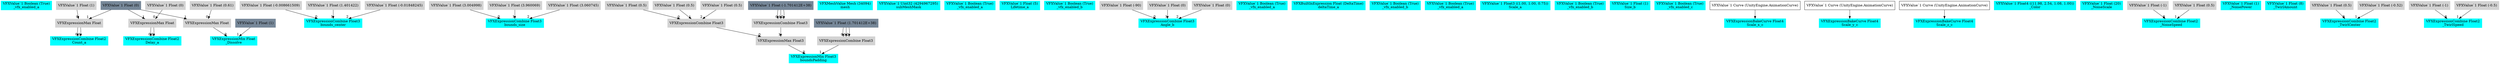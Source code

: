 digraph G {
node0 [shape="box" color="cyan" style="filled" label="VFXValue`1 Boolean (True)
_vfx_enabled_a"]
node1 [shape="box" color="cyan" style="filled" label="VFXExpressionCombine Float2
Count_a"]
node2 [shape="box" color="lightgray" style="filled" label="VFXExpressionMax Float"]
node3 [shape="box" color="lightgray" style="filled" label="VFXValue`1 Float (1)"]
node4 [shape="box" color="lightslategray" style="filled" label="VFXValue`1 Float (0)"]
node5 [shape="box" color="cyan" style="filled" label="VFXExpressionCombine Float2
Delay_a"]
node6 [shape="box" color="lightgray" style="filled" label="VFXExpressionMax Float"]
node7 [shape="box" color="lightgray" style="filled" label="VFXValue`1 Float (0)"]
node8 [shape="box" color="cyan" style="filled" label="VFXExpressionCombine Float3
bounds_center"]
node9 [shape="box" color="lightgray" style="filled" label="VFXValue`1 Float (-0.008661509)"]
node10 [shape="box" color="lightgray" style="filled" label="VFXValue`1 Float (1.401422)"]
node11 [shape="box" color="lightgray" style="filled" label="VFXValue`1 Float (-0.01848245)"]
node12 [shape="box" color="cyan" style="filled" label="VFXExpressionCombine Float3
bounds_size"]
node13 [shape="box" color="lightgray" style="filled" label="VFXValue`1 Float (3.004998)"]
node14 [shape="box" color="lightgray" style="filled" label="VFXValue`1 Float (3.960069)"]
node15 [shape="box" color="lightgray" style="filled" label="VFXValue`1 Float (3.060745)"]
node16 [shape="box" color="cyan" style="filled" label="VFXExpressionMin Float3
boundsPadding"]
node17 [shape="box" color="lightgray" style="filled" label="VFXExpressionMax Float3"]
node18 [shape="box" color="lightgray" style="filled" label="VFXExpressionCombine Float3"]
node19 [shape="box" color="lightgray" style="filled" label="VFXValue`1 Float (0.5)"]
node20 [shape="box" color="lightgray" style="filled" label="VFXValue`1 Float (0.5)"]
node21 [shape="box" color="lightgray" style="filled" label="VFXValue`1 Float (0.5)"]
node22 [shape="box" color="lightgray" style="filled" label="VFXExpressionCombine Float3"]
node23 [shape="box" color="lightslategray" style="filled" label="VFXValue`1 Float (-1.701412E+38)"]
node24 [shape="box" color="lightgray" style="filled" label="VFXExpressionCombine Float3"]
node25 [shape="box" color="lightslategray" style="filled" label="VFXValue`1 Float (1.701412E+38)"]
node26 [shape="box" color="cyan" style="filled" label="VFXMeshValue Mesh (34094)
mesh"]
node27 [shape="box" color="cyan" style="filled" label="VFXValue`1 Uint32 (4294967295)
subMeshMask"]
node28 [shape="box" color="cyan" style="filled" label="VFXValue`1 Boolean (True)
_vfx_enabled_a"]
node29 [shape="box" color="cyan" style="filled" label="VFXValue`1 Float (5)
Lifetime_a"]
node30 [shape="box" color="cyan" style="filled" label="VFXValue`1 Boolean (True)
_vfx_enabled_b"]
node31 [shape="box" color="cyan" style="filled" label="VFXExpressionCombine Float3
Angle_b"]
node32 [shape="box" color="lightgray" style="filled" label="VFXValue`1 Float (-90)"]
node33 [shape="box" color="lightgray" style="filled" label="VFXValue`1 Float (0)"]
node34 [shape="box" color="lightgray" style="filled" label="VFXValue`1 Float (0)"]
node35 [shape="box" color="cyan" style="filled" label="VFXValue`1 Boolean (True)
_vfx_enabled_a"]
node36 [shape="box" color="cyan" style="filled" label="VFXBuiltInExpression Float (DeltaTime)
deltaTime_a"]
node37 [shape="box" color="cyan" style="filled" label="VFXValue`1 Boolean (True)
_vfx_enabled_b"]
node38 [shape="box" color="cyan" style="filled" label="VFXValue`1 Boolean (True)
_vfx_enabled_a"]
node39 [shape="box" color="cyan" style="filled" label="VFXValue`1 Float3 ((1.00, 1.00, 0.75))
Scale_a"]
node40 [shape="box" color="cyan" style="filled" label="VFXValue`1 Boolean (True)
_vfx_enabled_b"]
node41 [shape="box" color="cyan" style="filled" label="VFXValue`1 Float (1)
Size_b"]
node42 [shape="box" color="cyan" style="filled" label="VFXValue`1 Boolean (True)
_vfx_enabled_c"]
node43 [shape="box" color="cyan" style="filled" label="VFXExpressionBakeCurve Float4
Scale_x_c"]
node44 [shape="box" label="VFXValue`1 Curve (UnityEngine.AnimationCurve)"]
node45 [shape="box" color="cyan" style="filled" label="VFXExpressionBakeCurve Float4
Scale_y_c"]
node46 [shape="box" label="VFXValue`1 Curve (UnityEngine.AnimationCurve)"]
node47 [shape="box" color="cyan" style="filled" label="VFXExpressionBakeCurve Float4
Scale_z_c"]
node48 [shape="box" label="VFXValue`1 Curve (UnityEngine.AnimationCurve)"]
node49 [shape="box" color="cyan" style="filled" label="VFXValue`1 Float4 ((11.98, 2.54, 1.08, 1.00))
_Color"]
node50 [shape="box" color="cyan" style="filled" label="VFXExpressionMin Float
_Dissolve"]
node51 [shape="box" color="lightgray" style="filled" label="VFXExpressionMax Float"]
node52 [shape="box" color="lightgray" style="filled" label="VFXValue`1 Float (0.61)"]
node53 [shape="box" color="lightslategray" style="filled" label="VFXValue`1 Float (1)"]
node54 [shape="box" color="cyan" style="filled" label="VFXValue`1 Float (20)
_NoiseScale"]
node55 [shape="box" color="cyan" style="filled" label="VFXExpressionCombine Float2
_NoiseSpeed"]
node56 [shape="box" color="lightgray" style="filled" label="VFXValue`1 Float (-1)"]
node57 [shape="box" color="lightgray" style="filled" label="VFXValue`1 Float (0.5)"]
node58 [shape="box" color="cyan" style="filled" label="VFXValue`1 Float (1)
_NoisePower"]
node59 [shape="box" color="cyan" style="filled" label="VFXValue`1 Float (8)
_TwirlAmount"]
node60 [shape="box" color="cyan" style="filled" label="VFXExpressionCombine Float2
_TwirlCenter"]
node61 [shape="box" color="lightgray" style="filled" label="VFXValue`1 Float (0.5)"]
node62 [shape="box" color="lightgray" style="filled" label="VFXValue`1 Float (-0.52)"]
node63 [shape="box" color="cyan" style="filled" label="VFXExpressionCombine Float2
_TwirlSpeed"]
node64 [shape="box" color="lightgray" style="filled" label="VFXValue`1 Float (-1)"]
node65 [shape="box" color="lightgray" style="filled" label="VFXValue`1 Float (-0.5)"]
node2 -> node1 [headlabel="0"]
node2 -> node1 [headlabel="1"]
node3 -> node2 [headlabel="0"]
node4 -> node2 [headlabel="1"]
node6 -> node5 [headlabel="0"]
node6 -> node5 [headlabel="1"]
node7 -> node6 [headlabel="0"]
node4 -> node6 [headlabel="1"]
node9 -> node8 [headlabel="0"]
node10 -> node8 [headlabel="1"]
node11 -> node8 [headlabel="2"]
node13 -> node12 [headlabel="0"]
node14 -> node12 [headlabel="1"]
node15 -> node12 [headlabel="2"]
node17 -> node16 [headlabel="0"]
node24 -> node16 [headlabel="1"]
node18 -> node17 [headlabel="0"]
node22 -> node17 [headlabel="1"]
node19 -> node18 [headlabel="0"]
node20 -> node18 [headlabel="1"]
node21 -> node18 [headlabel="2"]
node23 -> node22 [headlabel="0"]
node23 -> node22 [headlabel="1"]
node23 -> node22 [headlabel="2"]
node25 -> node24 [headlabel="0"]
node25 -> node24 [headlabel="1"]
node25 -> node24 [headlabel="2"]
node32 -> node31 [headlabel="0"]
node33 -> node31 [headlabel="1"]
node34 -> node31 [headlabel="2"]
node44 -> node43 
node46 -> node45 
node48 -> node47 
node51 -> node50 [headlabel="0"]
node53 -> node50 [headlabel="1"]
node52 -> node51 [headlabel="0"]
node4 -> node51 [headlabel="1"]
node56 -> node55 [headlabel="0"]
node57 -> node55 [headlabel="1"]
node61 -> node60 [headlabel="0"]
node62 -> node60 [headlabel="1"]
node64 -> node63 [headlabel="0"]
node65 -> node63 [headlabel="1"]
}
